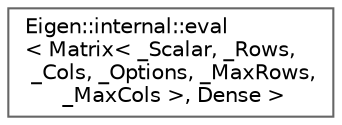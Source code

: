 digraph "Graphical Class Hierarchy"
{
 // LATEX_PDF_SIZE
  bgcolor="transparent";
  edge [fontname=Helvetica,fontsize=10,labelfontname=Helvetica,labelfontsize=10];
  node [fontname=Helvetica,fontsize=10,shape=box,height=0.2,width=0.4];
  rankdir="LR";
  Node0 [id="Node000000",label="Eigen::internal::eval\l\< Matrix\< _Scalar, _Rows,\l _Cols, _Options, _MaxRows,\l _MaxCols \>, Dense \>",height=0.2,width=0.4,color="grey40", fillcolor="white", style="filled",URL="$structEigen_1_1internal_1_1eval_3_01Matrix_3_01__Scalar_00_01__Rows_00_01__Cols_00_01__Options_0470a1daffcce04c54f657d3157680fac.html",tooltip=" "];
}
